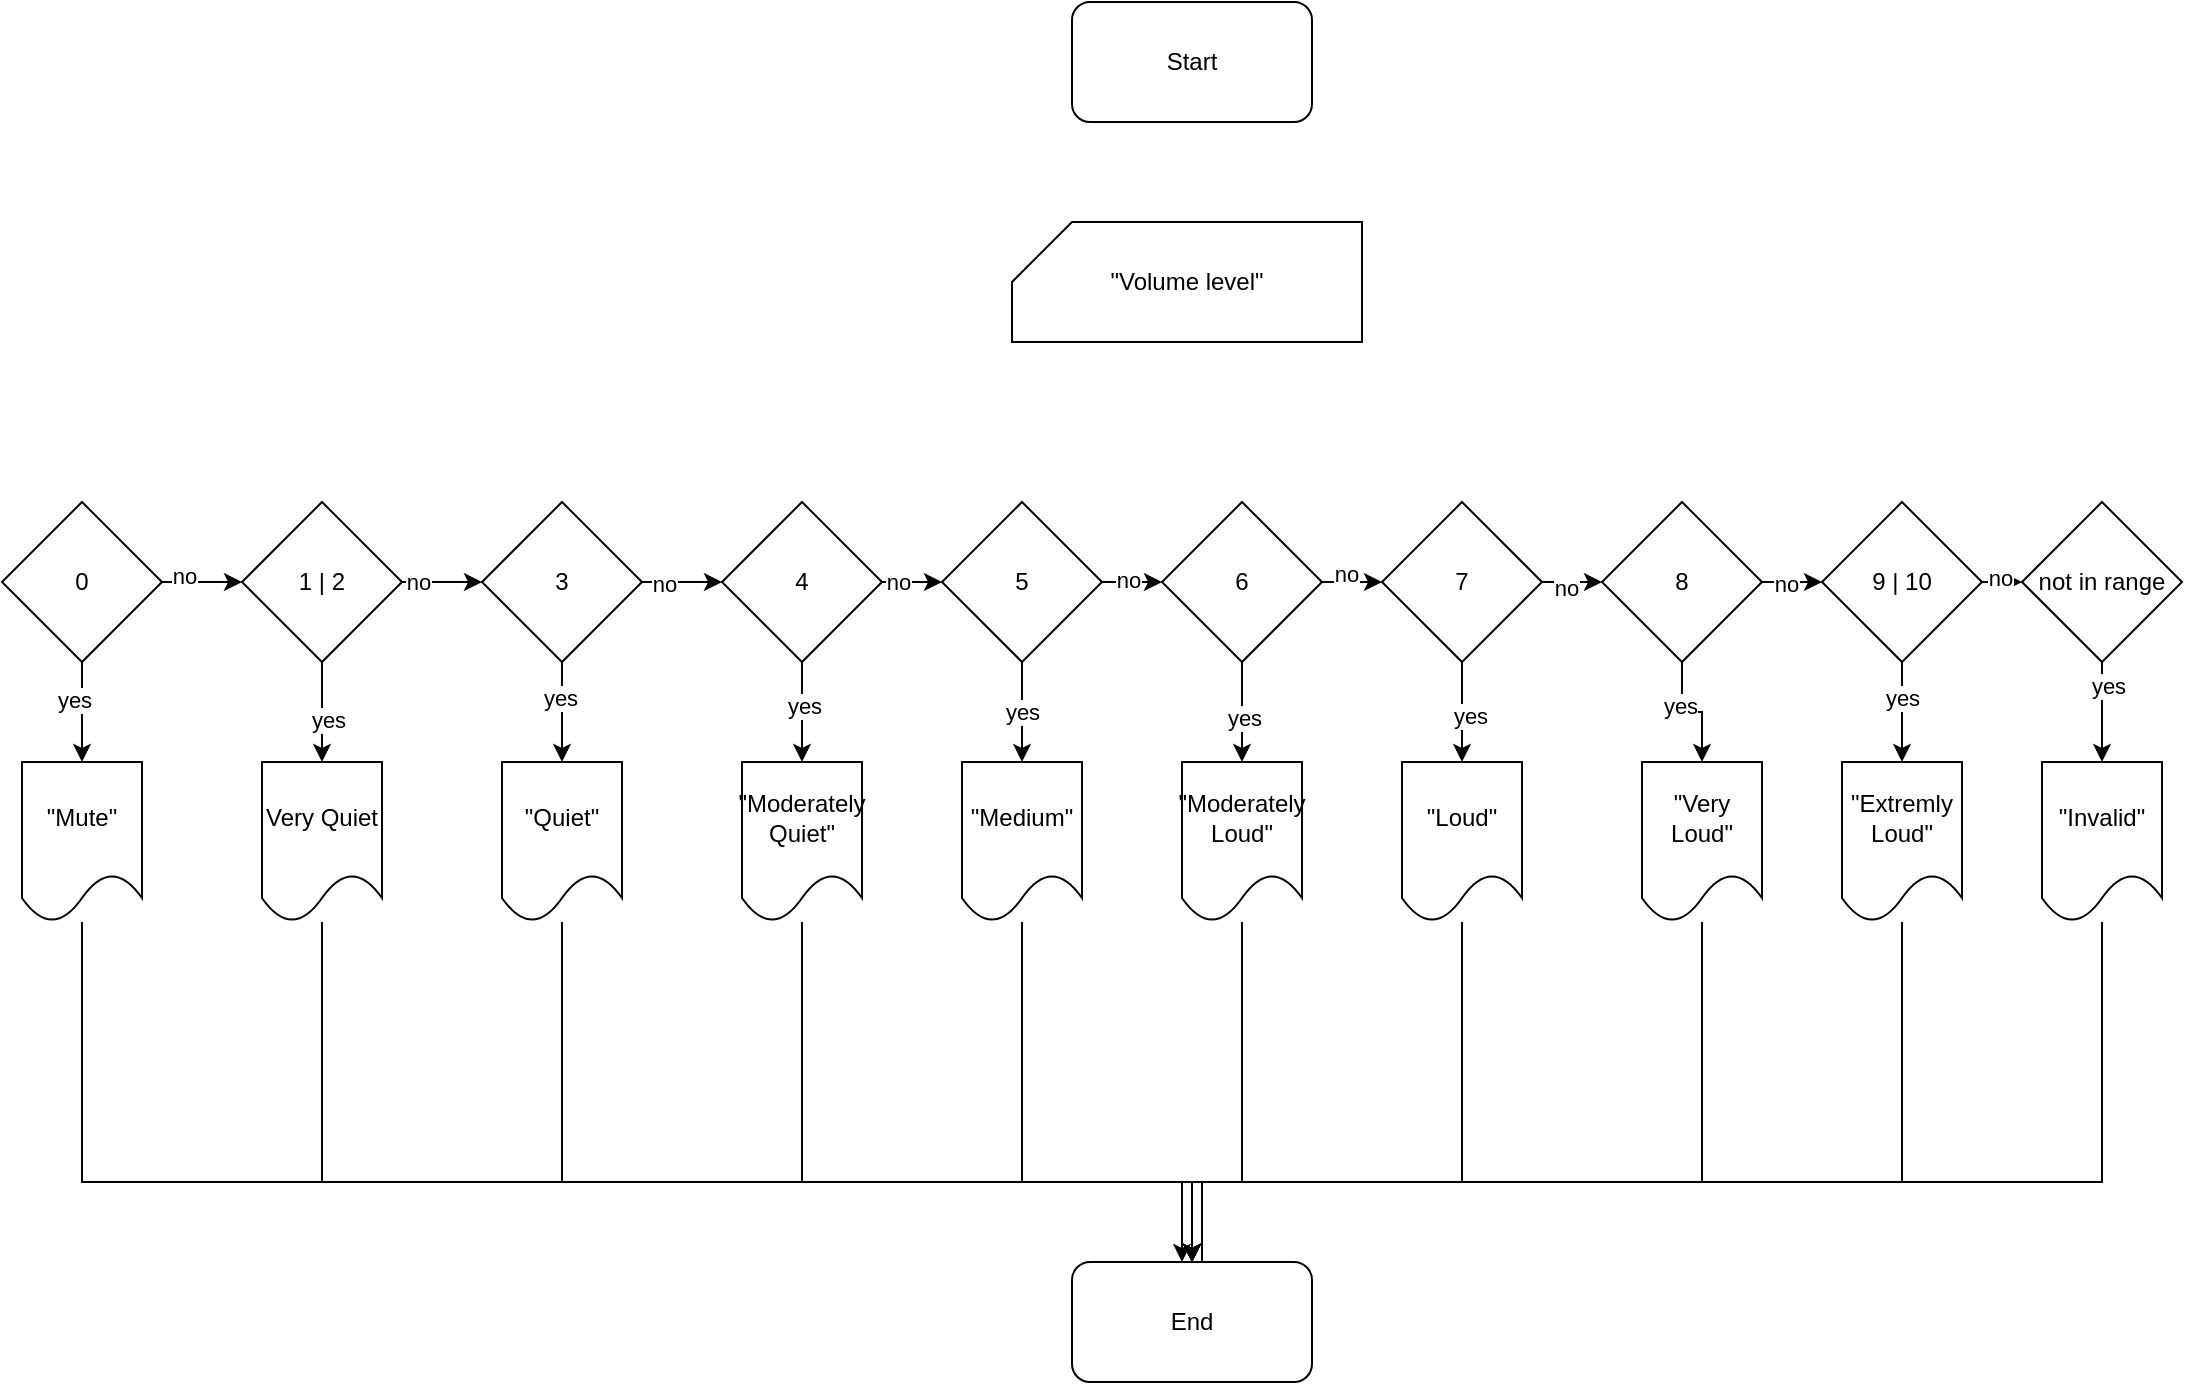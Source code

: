 <mxfile version="24.7.8">
  <diagram name="Page-1" id="hooLl5SaJNGY1UgcSw_N">
    <mxGraphModel dx="1182" dy="1347" grid="1" gridSize="10" guides="1" tooltips="1" connect="1" arrows="1" fold="1" page="1" pageScale="1" pageWidth="850" pageHeight="1100" math="0" shadow="0">
      <root>
        <mxCell id="0" />
        <mxCell id="1" parent="0" />
        <mxCell id="NoNWWMXBQn_Xch8gO10_-1" value="Start" style="rounded=1;whiteSpace=wrap;html=1;" vertex="1" parent="1">
          <mxGeometry x="545" y="40" width="120" height="60" as="geometry" />
        </mxCell>
        <mxCell id="NoNWWMXBQn_Xch8gO10_-3" value="&quot;Volume level&quot;" style="shape=card;whiteSpace=wrap;html=1;" vertex="1" parent="1">
          <mxGeometry x="515" y="150" width="175" height="60" as="geometry" />
        </mxCell>
        <mxCell id="NoNWWMXBQn_Xch8gO10_-28" value="" style="edgeStyle=orthogonalEdgeStyle;rounded=0;orthogonalLoop=1;jettySize=auto;html=1;" edge="1" parent="1" source="NoNWWMXBQn_Xch8gO10_-4" target="NoNWWMXBQn_Xch8gO10_-25">
          <mxGeometry relative="1" as="geometry" />
        </mxCell>
        <mxCell id="NoNWWMXBQn_Xch8gO10_-47" value="yes" style="edgeLabel;html=1;align=center;verticalAlign=middle;resizable=0;points=[];" vertex="1" connectable="0" parent="NoNWWMXBQn_Xch8gO10_-28">
          <mxGeometry x="0.145" y="3" relative="1" as="geometry">
            <mxPoint as="offset" />
          </mxGeometry>
        </mxCell>
        <mxCell id="NoNWWMXBQn_Xch8gO10_-30" style="edgeStyle=orthogonalEdgeStyle;rounded=0;orthogonalLoop=1;jettySize=auto;html=1;exitX=1;exitY=0.5;exitDx=0;exitDy=0;entryX=0;entryY=0.5;entryDx=0;entryDy=0;" edge="1" parent="1" source="NoNWWMXBQn_Xch8gO10_-4" target="NoNWWMXBQn_Xch8gO10_-12">
          <mxGeometry relative="1" as="geometry" />
        </mxCell>
        <mxCell id="NoNWWMXBQn_Xch8gO10_-52" value="no" style="edgeLabel;html=1;align=center;verticalAlign=middle;resizable=0;points=[];" vertex="1" connectable="0" parent="NoNWWMXBQn_Xch8gO10_-30">
          <mxGeometry x="-0.553" relative="1" as="geometry">
            <mxPoint x="-1" as="offset" />
          </mxGeometry>
        </mxCell>
        <mxCell id="NoNWWMXBQn_Xch8gO10_-4" value="1 | 2" style="rhombus;whiteSpace=wrap;html=1;" vertex="1" parent="1">
          <mxGeometry x="130" y="290" width="80" height="80" as="geometry" />
        </mxCell>
        <mxCell id="NoNWWMXBQn_Xch8gO10_-38" value="" style="edgeStyle=orthogonalEdgeStyle;rounded=0;orthogonalLoop=1;jettySize=auto;html=1;" edge="1" parent="1" source="NoNWWMXBQn_Xch8gO10_-5" target="NoNWWMXBQn_Xch8gO10_-17">
          <mxGeometry relative="1" as="geometry" />
        </mxCell>
        <mxCell id="NoNWWMXBQn_Xch8gO10_-63" value="yes" style="edgeLabel;html=1;align=center;verticalAlign=middle;resizable=0;points=[];" vertex="1" connectable="0" parent="NoNWWMXBQn_Xch8gO10_-38">
          <mxGeometry x="-0.528" y="3" relative="1" as="geometry">
            <mxPoint as="offset" />
          </mxGeometry>
        </mxCell>
        <mxCell id="NoNWWMXBQn_Xch8gO10_-5" value="not in range" style="rhombus;whiteSpace=wrap;html=1;" vertex="1" parent="1">
          <mxGeometry x="1020" y="290" width="80" height="80" as="geometry" />
        </mxCell>
        <mxCell id="NoNWWMXBQn_Xch8gO10_-37" style="edgeStyle=orthogonalEdgeStyle;rounded=0;orthogonalLoop=1;jettySize=auto;html=1;exitX=1;exitY=0.5;exitDx=0;exitDy=0;entryX=0;entryY=0.5;entryDx=0;entryDy=0;" edge="1" parent="1" source="NoNWWMXBQn_Xch8gO10_-6" target="NoNWWMXBQn_Xch8gO10_-5">
          <mxGeometry relative="1" as="geometry" />
        </mxCell>
        <mxCell id="NoNWWMXBQn_Xch8gO10_-62" value="no" style="edgeLabel;html=1;align=center;verticalAlign=middle;resizable=0;points=[];" vertex="1" connectable="0" parent="NoNWWMXBQn_Xch8gO10_-37">
          <mxGeometry x="-0.158" y="2" relative="1" as="geometry">
            <mxPoint as="offset" />
          </mxGeometry>
        </mxCell>
        <mxCell id="NoNWWMXBQn_Xch8gO10_-39" value="" style="edgeStyle=orthogonalEdgeStyle;rounded=0;orthogonalLoop=1;jettySize=auto;html=1;" edge="1" parent="1" source="NoNWWMXBQn_Xch8gO10_-6" target="NoNWWMXBQn_Xch8gO10_-18">
          <mxGeometry relative="1" as="geometry" />
        </mxCell>
        <mxCell id="NoNWWMXBQn_Xch8gO10_-61" value="yes" style="edgeLabel;html=1;align=center;verticalAlign=middle;resizable=0;points=[];" vertex="1" connectable="0" parent="NoNWWMXBQn_Xch8gO10_-39">
          <mxGeometry x="-0.276" relative="1" as="geometry">
            <mxPoint as="offset" />
          </mxGeometry>
        </mxCell>
        <mxCell id="NoNWWMXBQn_Xch8gO10_-6" value="9 | 10" style="rhombus;whiteSpace=wrap;html=1;" vertex="1" parent="1">
          <mxGeometry x="920" y="290" width="80" height="80" as="geometry" />
        </mxCell>
        <mxCell id="NoNWWMXBQn_Xch8gO10_-36" style="edgeStyle=orthogonalEdgeStyle;rounded=0;orthogonalLoop=1;jettySize=auto;html=1;exitX=1;exitY=0.5;exitDx=0;exitDy=0;entryX=0;entryY=0.5;entryDx=0;entryDy=0;" edge="1" parent="1" source="NoNWWMXBQn_Xch8gO10_-7" target="NoNWWMXBQn_Xch8gO10_-6">
          <mxGeometry relative="1" as="geometry" />
        </mxCell>
        <mxCell id="NoNWWMXBQn_Xch8gO10_-60" value="no" style="edgeLabel;html=1;align=center;verticalAlign=middle;resizable=0;points=[];" vertex="1" connectable="0" parent="NoNWWMXBQn_Xch8gO10_-36">
          <mxGeometry x="-0.263" y="-1" relative="1" as="geometry">
            <mxPoint x="1" as="offset" />
          </mxGeometry>
        </mxCell>
        <mxCell id="NoNWWMXBQn_Xch8gO10_-40" value="" style="edgeStyle=orthogonalEdgeStyle;rounded=0;orthogonalLoop=1;jettySize=auto;html=1;" edge="1" parent="1" source="NoNWWMXBQn_Xch8gO10_-7" target="NoNWWMXBQn_Xch8gO10_-19">
          <mxGeometry relative="1" as="geometry" />
        </mxCell>
        <mxCell id="NoNWWMXBQn_Xch8gO10_-59" value="yes" style="edgeLabel;html=1;align=center;verticalAlign=middle;resizable=0;points=[];" vertex="1" connectable="0" parent="NoNWWMXBQn_Xch8gO10_-40">
          <mxGeometry x="-0.291" y="-1" relative="1" as="geometry">
            <mxPoint as="offset" />
          </mxGeometry>
        </mxCell>
        <mxCell id="NoNWWMXBQn_Xch8gO10_-7" value="8" style="rhombus;whiteSpace=wrap;html=1;" vertex="1" parent="1">
          <mxGeometry x="810" y="290" width="80" height="80" as="geometry" />
        </mxCell>
        <mxCell id="NoNWWMXBQn_Xch8gO10_-35" style="edgeStyle=orthogonalEdgeStyle;rounded=0;orthogonalLoop=1;jettySize=auto;html=1;exitX=1;exitY=0.5;exitDx=0;exitDy=0;entryX=0;entryY=0.5;entryDx=0;entryDy=0;" edge="1" parent="1" source="NoNWWMXBQn_Xch8gO10_-8" target="NoNWWMXBQn_Xch8gO10_-7">
          <mxGeometry relative="1" as="geometry" />
        </mxCell>
        <mxCell id="NoNWWMXBQn_Xch8gO10_-58" value="no" style="edgeLabel;html=1;align=center;verticalAlign=middle;resizable=0;points=[];" vertex="1" connectable="0" parent="NoNWWMXBQn_Xch8gO10_-35">
          <mxGeometry x="-0.228" y="-3" relative="1" as="geometry">
            <mxPoint as="offset" />
          </mxGeometry>
        </mxCell>
        <mxCell id="NoNWWMXBQn_Xch8gO10_-41" value="" style="edgeStyle=orthogonalEdgeStyle;rounded=0;orthogonalLoop=1;jettySize=auto;html=1;" edge="1" parent="1" source="NoNWWMXBQn_Xch8gO10_-8" target="NoNWWMXBQn_Xch8gO10_-20">
          <mxGeometry relative="1" as="geometry" />
        </mxCell>
        <mxCell id="NoNWWMXBQn_Xch8gO10_-57" value="yes" style="edgeLabel;html=1;align=center;verticalAlign=middle;resizable=0;points=[];" vertex="1" connectable="0" parent="NoNWWMXBQn_Xch8gO10_-41">
          <mxGeometry x="0.061" y="4" relative="1" as="geometry">
            <mxPoint as="offset" />
          </mxGeometry>
        </mxCell>
        <mxCell id="NoNWWMXBQn_Xch8gO10_-8" value="7" style="rhombus;whiteSpace=wrap;html=1;" vertex="1" parent="1">
          <mxGeometry x="700" y="290" width="80" height="80" as="geometry" />
        </mxCell>
        <mxCell id="NoNWWMXBQn_Xch8gO10_-34" style="edgeStyle=orthogonalEdgeStyle;rounded=0;orthogonalLoop=1;jettySize=auto;html=1;exitX=1;exitY=0.5;exitDx=0;exitDy=0;entryX=0;entryY=0.5;entryDx=0;entryDy=0;" edge="1" parent="1" source="NoNWWMXBQn_Xch8gO10_-9" target="NoNWWMXBQn_Xch8gO10_-8">
          <mxGeometry relative="1" as="geometry" />
        </mxCell>
        <mxCell id="NoNWWMXBQn_Xch8gO10_-55" value="no" style="edgeLabel;html=1;align=center;verticalAlign=middle;resizable=0;points=[];" vertex="1" connectable="0" parent="NoNWWMXBQn_Xch8gO10_-34">
          <mxGeometry x="-0.263" y="4" relative="1" as="geometry">
            <mxPoint x="1" as="offset" />
          </mxGeometry>
        </mxCell>
        <mxCell id="NoNWWMXBQn_Xch8gO10_-42" value="" style="edgeStyle=orthogonalEdgeStyle;rounded=0;orthogonalLoop=1;jettySize=auto;html=1;" edge="1" parent="1" source="NoNWWMXBQn_Xch8gO10_-9" target="NoNWWMXBQn_Xch8gO10_-21">
          <mxGeometry relative="1" as="geometry" />
        </mxCell>
        <mxCell id="NoNWWMXBQn_Xch8gO10_-56" value="yes" style="edgeLabel;html=1;align=center;verticalAlign=middle;resizable=0;points=[];" vertex="1" connectable="0" parent="NoNWWMXBQn_Xch8gO10_-42">
          <mxGeometry x="0.103" y="1" relative="1" as="geometry">
            <mxPoint as="offset" />
          </mxGeometry>
        </mxCell>
        <mxCell id="NoNWWMXBQn_Xch8gO10_-9" value="6" style="rhombus;whiteSpace=wrap;html=1;" vertex="1" parent="1">
          <mxGeometry x="590" y="290" width="80" height="80" as="geometry" />
        </mxCell>
        <mxCell id="NoNWWMXBQn_Xch8gO10_-33" style="edgeStyle=orthogonalEdgeStyle;rounded=0;orthogonalLoop=1;jettySize=auto;html=1;exitX=1;exitY=0.5;exitDx=0;exitDy=0;entryX=0;entryY=0.5;entryDx=0;entryDy=0;" edge="1" parent="1" source="NoNWWMXBQn_Xch8gO10_-10" target="NoNWWMXBQn_Xch8gO10_-9">
          <mxGeometry relative="1" as="geometry" />
        </mxCell>
        <mxCell id="NoNWWMXBQn_Xch8gO10_-54" value="no" style="edgeLabel;html=1;align=center;verticalAlign=middle;resizable=0;points=[];" vertex="1" connectable="0" parent="NoNWWMXBQn_Xch8gO10_-33">
          <mxGeometry x="-0.158" y="1" relative="1" as="geometry">
            <mxPoint as="offset" />
          </mxGeometry>
        </mxCell>
        <mxCell id="NoNWWMXBQn_Xch8gO10_-43" value="yes" style="edgeStyle=orthogonalEdgeStyle;rounded=0;orthogonalLoop=1;jettySize=auto;html=1;" edge="1" parent="1" source="NoNWWMXBQn_Xch8gO10_-10" target="NoNWWMXBQn_Xch8gO10_-22">
          <mxGeometry relative="1" as="geometry" />
        </mxCell>
        <mxCell id="NoNWWMXBQn_Xch8gO10_-10" value="5" style="rhombus;whiteSpace=wrap;html=1;" vertex="1" parent="1">
          <mxGeometry x="480" y="290" width="80" height="80" as="geometry" />
        </mxCell>
        <mxCell id="NoNWWMXBQn_Xch8gO10_-32" style="edgeStyle=orthogonalEdgeStyle;rounded=0;orthogonalLoop=1;jettySize=auto;html=1;exitX=1;exitY=0.5;exitDx=0;exitDy=0;entryX=0;entryY=0.5;entryDx=0;entryDy=0;" edge="1" parent="1" source="NoNWWMXBQn_Xch8gO10_-11" target="NoNWWMXBQn_Xch8gO10_-10">
          <mxGeometry relative="1" as="geometry" />
        </mxCell>
        <mxCell id="NoNWWMXBQn_Xch8gO10_-50" value="no" style="edgeLabel;html=1;align=center;verticalAlign=middle;resizable=0;points=[];" vertex="1" connectable="0" parent="NoNWWMXBQn_Xch8gO10_-32">
          <mxGeometry x="-0.404" relative="1" as="geometry">
            <mxPoint x="-1" as="offset" />
          </mxGeometry>
        </mxCell>
        <mxCell id="NoNWWMXBQn_Xch8gO10_-44" value="" style="edgeStyle=orthogonalEdgeStyle;rounded=0;orthogonalLoop=1;jettySize=auto;html=1;" edge="1" parent="1" source="NoNWWMXBQn_Xch8gO10_-11" target="NoNWWMXBQn_Xch8gO10_-23">
          <mxGeometry relative="1" as="geometry" />
        </mxCell>
        <mxCell id="NoNWWMXBQn_Xch8gO10_-49" value="yes" style="edgeLabel;html=1;align=center;verticalAlign=middle;resizable=0;points=[];" vertex="1" connectable="0" parent="NoNWWMXBQn_Xch8gO10_-44">
          <mxGeometry x="-0.149" y="1" relative="1" as="geometry">
            <mxPoint as="offset" />
          </mxGeometry>
        </mxCell>
        <mxCell id="NoNWWMXBQn_Xch8gO10_-11" value="4" style="rhombus;whiteSpace=wrap;html=1;" vertex="1" parent="1">
          <mxGeometry x="370" y="290" width="80" height="80" as="geometry" />
        </mxCell>
        <mxCell id="NoNWWMXBQn_Xch8gO10_-31" style="edgeStyle=orthogonalEdgeStyle;rounded=0;orthogonalLoop=1;jettySize=auto;html=1;exitX=1;exitY=0.5;exitDx=0;exitDy=0;entryX=0;entryY=0.5;entryDx=0;entryDy=0;" edge="1" parent="1" source="NoNWWMXBQn_Xch8gO10_-12" target="NoNWWMXBQn_Xch8gO10_-11">
          <mxGeometry relative="1" as="geometry" />
        </mxCell>
        <mxCell id="NoNWWMXBQn_Xch8gO10_-51" value="no" style="edgeLabel;html=1;align=center;verticalAlign=middle;resizable=0;points=[];" vertex="1" connectable="0" parent="NoNWWMXBQn_Xch8gO10_-31">
          <mxGeometry x="-0.395" y="-1" relative="1" as="geometry">
            <mxPoint x="-1" as="offset" />
          </mxGeometry>
        </mxCell>
        <mxCell id="NoNWWMXBQn_Xch8gO10_-45" value="" style="edgeStyle=orthogonalEdgeStyle;rounded=0;orthogonalLoop=1;jettySize=auto;html=1;" edge="1" parent="1" source="NoNWWMXBQn_Xch8gO10_-12" target="NoNWWMXBQn_Xch8gO10_-24">
          <mxGeometry relative="1" as="geometry" />
        </mxCell>
        <mxCell id="NoNWWMXBQn_Xch8gO10_-48" value="yes" style="edgeLabel;html=1;align=center;verticalAlign=middle;resizable=0;points=[];" vertex="1" connectable="0" parent="NoNWWMXBQn_Xch8gO10_-45">
          <mxGeometry x="-0.276" y="-1" relative="1" as="geometry">
            <mxPoint as="offset" />
          </mxGeometry>
        </mxCell>
        <mxCell id="NoNWWMXBQn_Xch8gO10_-12" value="3" style="rhombus;whiteSpace=wrap;html=1;" vertex="1" parent="1">
          <mxGeometry x="250" y="290" width="80" height="80" as="geometry" />
        </mxCell>
        <mxCell id="NoNWWMXBQn_Xch8gO10_-27" value="" style="edgeStyle=orthogonalEdgeStyle;rounded=0;orthogonalLoop=1;jettySize=auto;html=1;" edge="1" parent="1" source="NoNWWMXBQn_Xch8gO10_-16" target="NoNWWMXBQn_Xch8gO10_-26">
          <mxGeometry relative="1" as="geometry" />
        </mxCell>
        <mxCell id="NoNWWMXBQn_Xch8gO10_-46" value="yes" style="edgeLabel;html=1;align=center;verticalAlign=middle;resizable=0;points=[];" vertex="1" connectable="0" parent="NoNWWMXBQn_Xch8gO10_-27">
          <mxGeometry x="-0.234" y="-4" relative="1" as="geometry">
            <mxPoint as="offset" />
          </mxGeometry>
        </mxCell>
        <mxCell id="NoNWWMXBQn_Xch8gO10_-29" style="edgeStyle=orthogonalEdgeStyle;rounded=0;orthogonalLoop=1;jettySize=auto;html=1;exitX=1;exitY=0.5;exitDx=0;exitDy=0;entryX=0;entryY=0.5;entryDx=0;entryDy=0;" edge="1" parent="1" source="NoNWWMXBQn_Xch8gO10_-16" target="NoNWWMXBQn_Xch8gO10_-4">
          <mxGeometry relative="1" as="geometry" />
        </mxCell>
        <mxCell id="NoNWWMXBQn_Xch8gO10_-53" value="no" style="edgeLabel;html=1;align=center;verticalAlign=middle;resizable=0;points=[];" vertex="1" connectable="0" parent="NoNWWMXBQn_Xch8gO10_-29">
          <mxGeometry x="-0.395" y="3" relative="1" as="geometry">
            <mxPoint x="-1" as="offset" />
          </mxGeometry>
        </mxCell>
        <mxCell id="NoNWWMXBQn_Xch8gO10_-16" value="0" style="rhombus;whiteSpace=wrap;html=1;" vertex="1" parent="1">
          <mxGeometry x="10" y="290" width="80" height="80" as="geometry" />
        </mxCell>
        <mxCell id="NoNWWMXBQn_Xch8gO10_-76" style="edgeStyle=orthogonalEdgeStyle;rounded=0;orthogonalLoop=1;jettySize=auto;html=1;" edge="1" parent="1" source="NoNWWMXBQn_Xch8gO10_-17">
          <mxGeometry relative="1" as="geometry">
            <mxPoint x="610" y="680.0" as="targetPoint" />
            <Array as="points">
              <mxPoint x="1060" y="630" />
              <mxPoint x="610" y="630" />
            </Array>
          </mxGeometry>
        </mxCell>
        <mxCell id="NoNWWMXBQn_Xch8gO10_-17" value="&quot;Invalid&quot;" style="shape=document;whiteSpace=wrap;html=1;boundedLbl=1;" vertex="1" parent="1">
          <mxGeometry x="1030" y="420" width="60" height="80" as="geometry" />
        </mxCell>
        <mxCell id="NoNWWMXBQn_Xch8gO10_-75" style="edgeStyle=orthogonalEdgeStyle;rounded=0;orthogonalLoop=1;jettySize=auto;html=1;entryX=0.5;entryY=0;entryDx=0;entryDy=0;" edge="1" parent="1" source="NoNWWMXBQn_Xch8gO10_-18" target="NoNWWMXBQn_Xch8gO10_-64">
          <mxGeometry relative="1" as="geometry">
            <Array as="points">
              <mxPoint x="960" y="630" />
              <mxPoint x="605" y="630" />
            </Array>
          </mxGeometry>
        </mxCell>
        <mxCell id="NoNWWMXBQn_Xch8gO10_-18" value="&quot;Extremly Loud&quot;" style="shape=document;whiteSpace=wrap;html=1;boundedLbl=1;" vertex="1" parent="1">
          <mxGeometry x="930" y="420" width="60" height="80" as="geometry" />
        </mxCell>
        <mxCell id="NoNWWMXBQn_Xch8gO10_-74" style="edgeStyle=orthogonalEdgeStyle;rounded=0;orthogonalLoop=1;jettySize=auto;html=1;entryX=0.5;entryY=0;entryDx=0;entryDy=0;" edge="1" parent="1" source="NoNWWMXBQn_Xch8gO10_-19" target="NoNWWMXBQn_Xch8gO10_-64">
          <mxGeometry relative="1" as="geometry">
            <Array as="points">
              <mxPoint x="860" y="630" />
              <mxPoint x="605" y="630" />
            </Array>
          </mxGeometry>
        </mxCell>
        <mxCell id="NoNWWMXBQn_Xch8gO10_-19" value="&quot;Very Loud&quot;" style="shape=document;whiteSpace=wrap;html=1;boundedLbl=1;" vertex="1" parent="1">
          <mxGeometry x="830" y="420" width="60" height="80" as="geometry" />
        </mxCell>
        <mxCell id="NoNWWMXBQn_Xch8gO10_-73" style="edgeStyle=orthogonalEdgeStyle;rounded=0;orthogonalLoop=1;jettySize=auto;html=1;entryX=0.5;entryY=0;entryDx=0;entryDy=0;" edge="1" parent="1" source="NoNWWMXBQn_Xch8gO10_-20" target="NoNWWMXBQn_Xch8gO10_-64">
          <mxGeometry relative="1" as="geometry">
            <Array as="points">
              <mxPoint x="740" y="630" />
              <mxPoint x="605" y="630" />
            </Array>
          </mxGeometry>
        </mxCell>
        <mxCell id="NoNWWMXBQn_Xch8gO10_-20" value="&quot;Loud&quot;" style="shape=document;whiteSpace=wrap;html=1;boundedLbl=1;" vertex="1" parent="1">
          <mxGeometry x="710" y="420" width="60" height="80" as="geometry" />
        </mxCell>
        <mxCell id="NoNWWMXBQn_Xch8gO10_-72" style="edgeStyle=orthogonalEdgeStyle;rounded=0;orthogonalLoop=1;jettySize=auto;html=1;entryX=0.5;entryY=0;entryDx=0;entryDy=0;" edge="1" parent="1" source="NoNWWMXBQn_Xch8gO10_-21" target="NoNWWMXBQn_Xch8gO10_-64">
          <mxGeometry relative="1" as="geometry">
            <Array as="points">
              <mxPoint x="630" y="630" />
              <mxPoint x="605" y="630" />
            </Array>
          </mxGeometry>
        </mxCell>
        <mxCell id="NoNWWMXBQn_Xch8gO10_-21" value="&quot;Moderately Loud&quot;" style="shape=document;whiteSpace=wrap;html=1;boundedLbl=1;" vertex="1" parent="1">
          <mxGeometry x="600" y="420" width="60" height="80" as="geometry" />
        </mxCell>
        <mxCell id="NoNWWMXBQn_Xch8gO10_-71" style="edgeStyle=orthogonalEdgeStyle;rounded=0;orthogonalLoop=1;jettySize=auto;html=1;" edge="1" parent="1" source="NoNWWMXBQn_Xch8gO10_-22">
          <mxGeometry relative="1" as="geometry">
            <mxPoint x="600" y="670.0" as="targetPoint" />
            <Array as="points">
              <mxPoint x="520" y="630" />
              <mxPoint x="600" y="630" />
            </Array>
          </mxGeometry>
        </mxCell>
        <mxCell id="NoNWWMXBQn_Xch8gO10_-22" value="&quot;Medium&quot;" style="shape=document;whiteSpace=wrap;html=1;boundedLbl=1;" vertex="1" parent="1">
          <mxGeometry x="490" y="420" width="60" height="80" as="geometry" />
        </mxCell>
        <mxCell id="NoNWWMXBQn_Xch8gO10_-70" style="edgeStyle=orthogonalEdgeStyle;rounded=0;orthogonalLoop=1;jettySize=auto;html=1;entryX=0.5;entryY=0;entryDx=0;entryDy=0;" edge="1" parent="1" source="NoNWWMXBQn_Xch8gO10_-23" target="NoNWWMXBQn_Xch8gO10_-64">
          <mxGeometry relative="1" as="geometry">
            <Array as="points">
              <mxPoint x="410" y="630" />
              <mxPoint x="605" y="630" />
            </Array>
          </mxGeometry>
        </mxCell>
        <mxCell id="NoNWWMXBQn_Xch8gO10_-23" value="&quot;Moderately Quiet&quot;" style="shape=document;whiteSpace=wrap;html=1;boundedLbl=1;" vertex="1" parent="1">
          <mxGeometry x="380" y="420" width="60" height="80" as="geometry" />
        </mxCell>
        <mxCell id="NoNWWMXBQn_Xch8gO10_-69" style="edgeStyle=orthogonalEdgeStyle;rounded=0;orthogonalLoop=1;jettySize=auto;html=1;entryX=0.5;entryY=0;entryDx=0;entryDy=0;" edge="1" parent="1" source="NoNWWMXBQn_Xch8gO10_-24" target="NoNWWMXBQn_Xch8gO10_-64">
          <mxGeometry relative="1" as="geometry">
            <Array as="points">
              <mxPoint x="290" y="630" />
              <mxPoint x="605" y="630" />
            </Array>
          </mxGeometry>
        </mxCell>
        <mxCell id="NoNWWMXBQn_Xch8gO10_-24" value="&quot;Quiet&quot;" style="shape=document;whiteSpace=wrap;html=1;boundedLbl=1;" vertex="1" parent="1">
          <mxGeometry x="260" y="420" width="60" height="80" as="geometry" />
        </mxCell>
        <mxCell id="NoNWWMXBQn_Xch8gO10_-68" style="edgeStyle=orthogonalEdgeStyle;rounded=0;orthogonalLoop=1;jettySize=auto;html=1;entryX=0.5;entryY=0;entryDx=0;entryDy=0;" edge="1" parent="1" source="NoNWWMXBQn_Xch8gO10_-25" target="NoNWWMXBQn_Xch8gO10_-64">
          <mxGeometry relative="1" as="geometry">
            <mxPoint x="600" y="680" as="targetPoint" />
            <Array as="points">
              <mxPoint x="170" y="630" />
              <mxPoint x="605" y="630" />
            </Array>
          </mxGeometry>
        </mxCell>
        <mxCell id="NoNWWMXBQn_Xch8gO10_-25" value="Very Quiet" style="shape=document;whiteSpace=wrap;html=1;boundedLbl=1;" vertex="1" parent="1">
          <mxGeometry x="140" y="420" width="60" height="80" as="geometry" />
        </mxCell>
        <mxCell id="NoNWWMXBQn_Xch8gO10_-67" style="edgeStyle=orthogonalEdgeStyle;rounded=0;orthogonalLoop=1;jettySize=auto;html=1;entryX=0.5;entryY=0;entryDx=0;entryDy=0;" edge="1" parent="1" source="NoNWWMXBQn_Xch8gO10_-26" target="NoNWWMXBQn_Xch8gO10_-64">
          <mxGeometry relative="1" as="geometry">
            <Array as="points">
              <mxPoint x="50" y="630" />
              <mxPoint x="605" y="630" />
            </Array>
          </mxGeometry>
        </mxCell>
        <mxCell id="NoNWWMXBQn_Xch8gO10_-26" value="&quot;Mute&quot;" style="shape=document;whiteSpace=wrap;html=1;boundedLbl=1;" vertex="1" parent="1">
          <mxGeometry x="20" y="420" width="60" height="80" as="geometry" />
        </mxCell>
        <mxCell id="NoNWWMXBQn_Xch8gO10_-64" value="End" style="rounded=1;whiteSpace=wrap;html=1;" vertex="1" parent="1">
          <mxGeometry x="545" y="670" width="120" height="60" as="geometry" />
        </mxCell>
      </root>
    </mxGraphModel>
  </diagram>
</mxfile>
